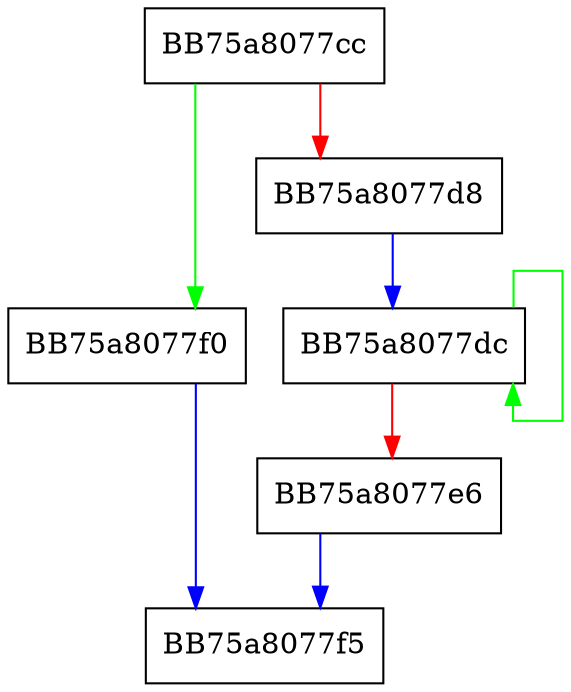 digraph WPP_SF_SII {
  node [shape="box"];
  graph [splines=ortho];
  BB75a8077cc -> BB75a8077f0 [color="green"];
  BB75a8077cc -> BB75a8077d8 [color="red"];
  BB75a8077d8 -> BB75a8077dc [color="blue"];
  BB75a8077dc -> BB75a8077dc [color="green"];
  BB75a8077dc -> BB75a8077e6 [color="red"];
  BB75a8077e6 -> BB75a8077f5 [color="blue"];
  BB75a8077f0 -> BB75a8077f5 [color="blue"];
}